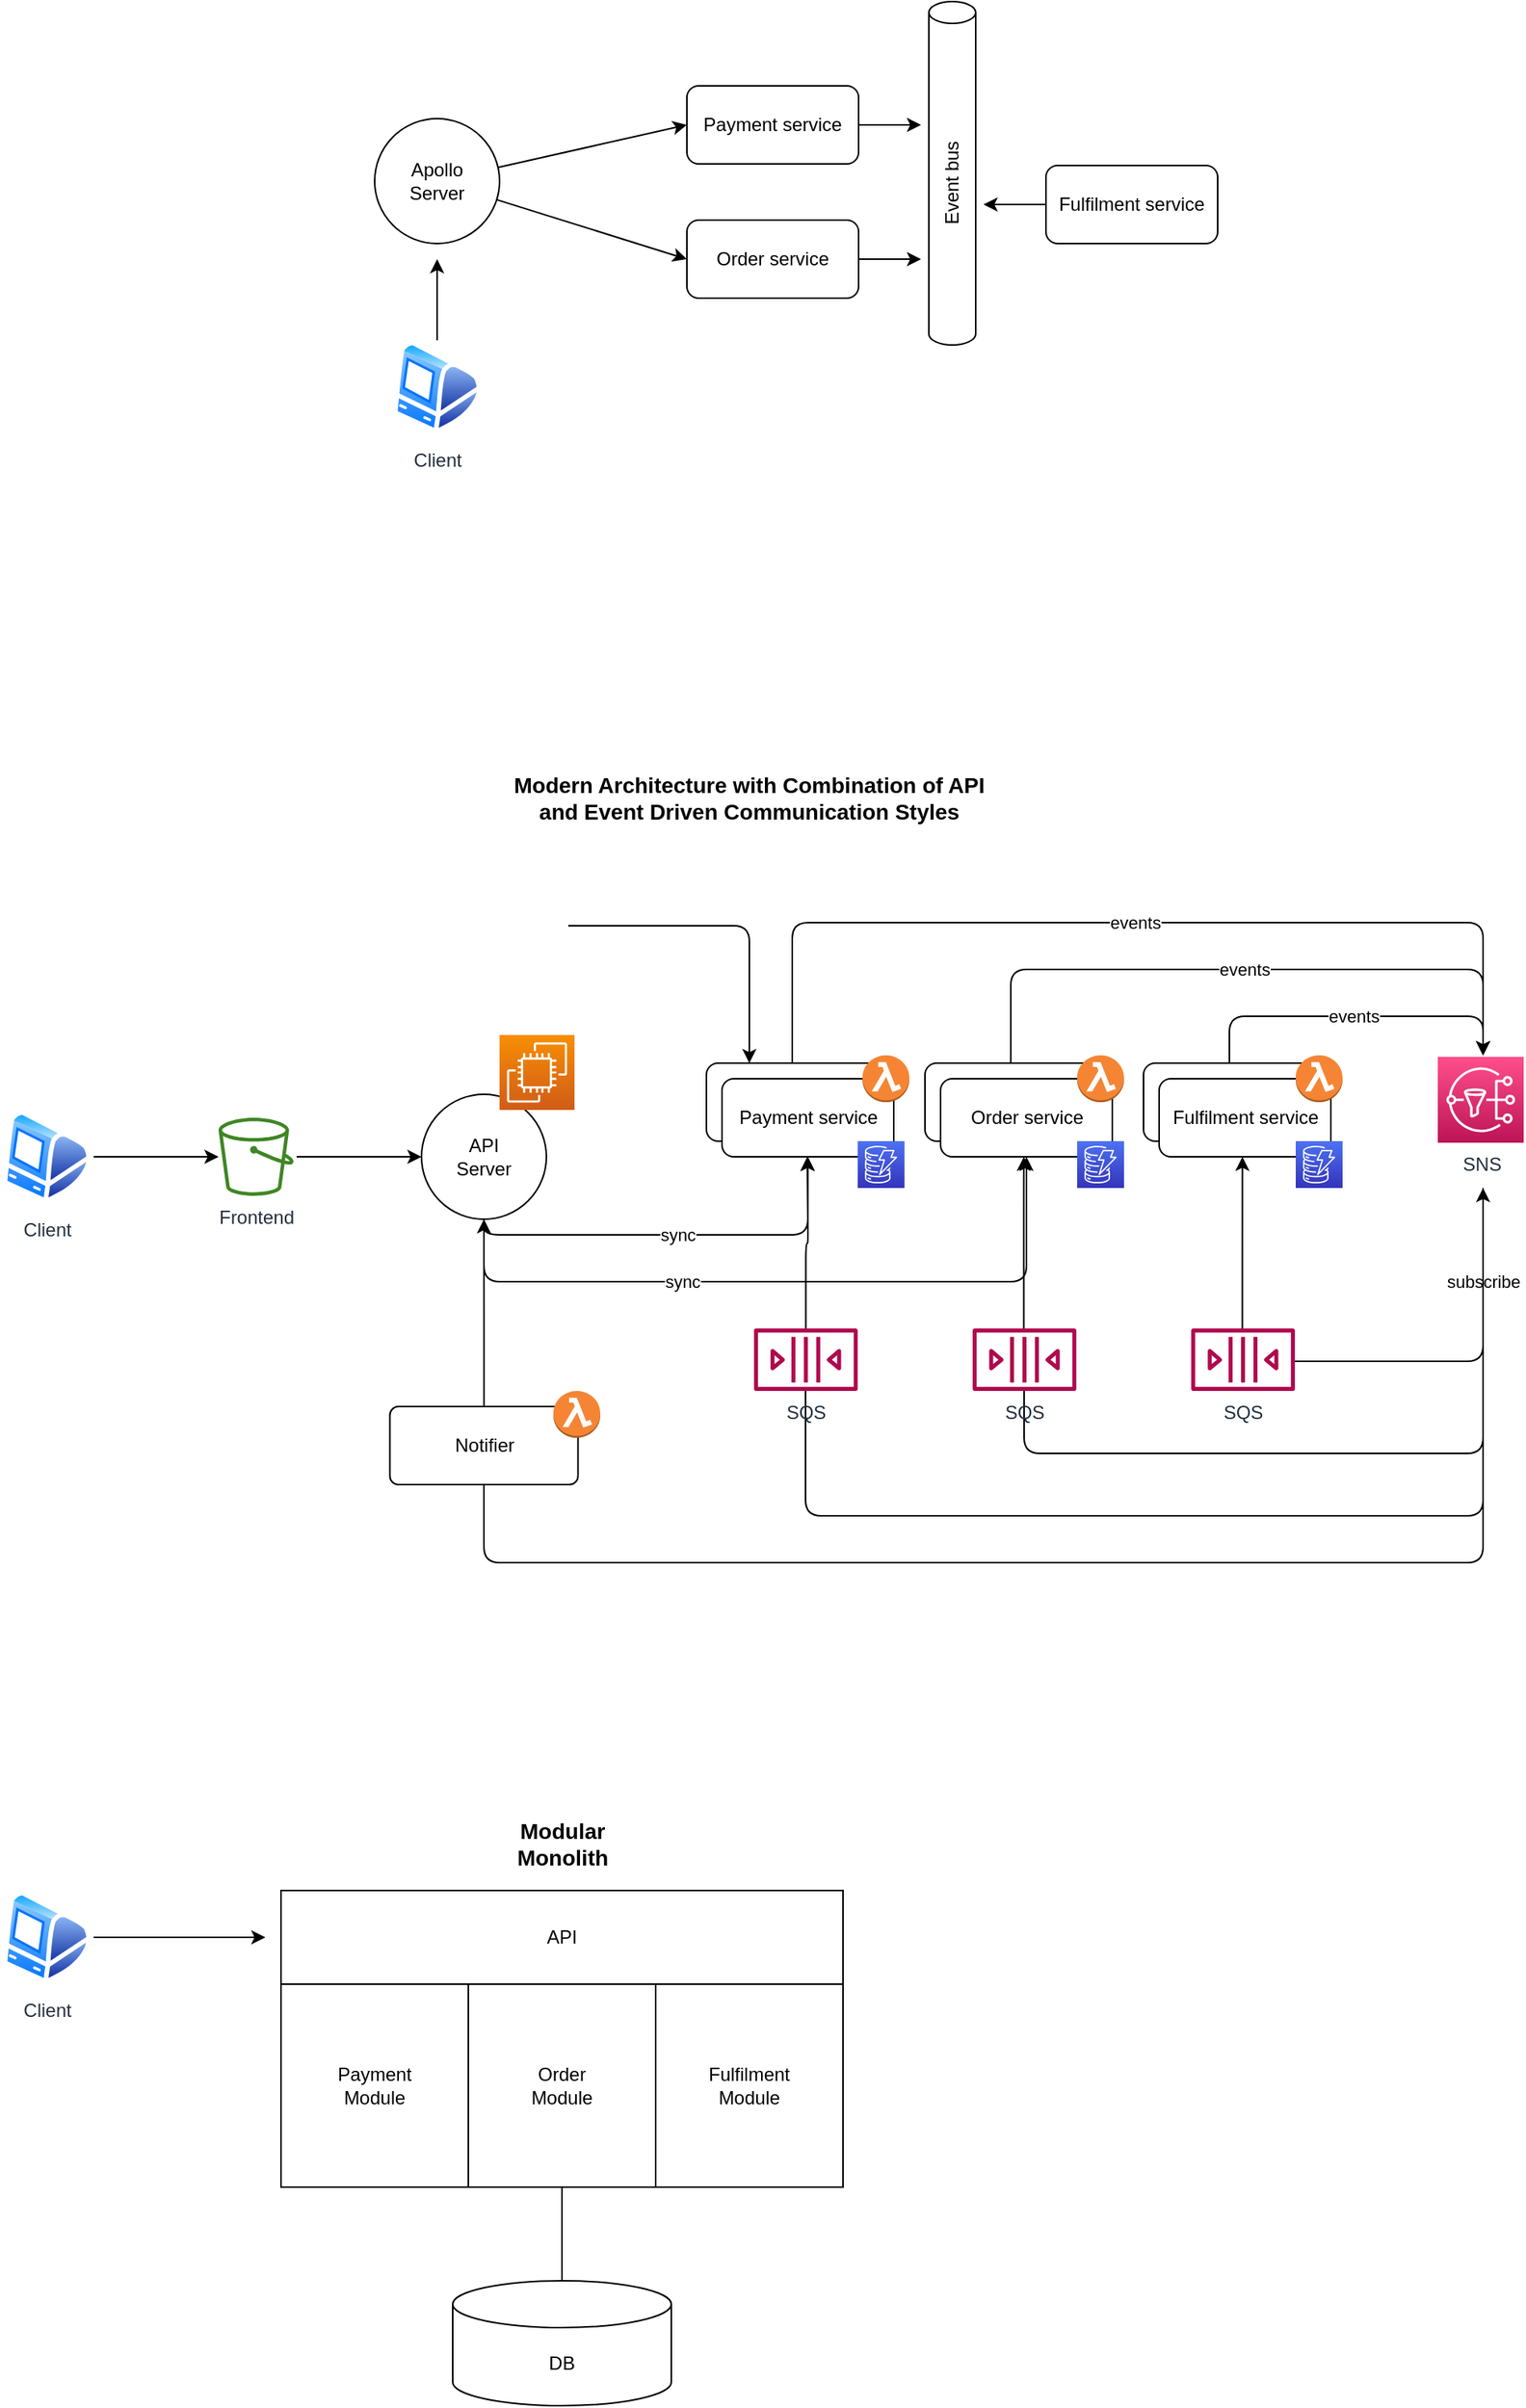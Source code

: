 <mxfile>
    <diagram id="3ciIGtcFt_t5HZg3-FSJ" name="architecture">
        <mxGraphModel dx="997" dy="921" grid="1" gridSize="10" guides="1" tooltips="1" connect="1" arrows="1" fold="1" page="1" pageScale="1" pageWidth="2336" pageHeight="1654" math="0" shadow="0">
            <root>
                <mxCell id="0"/>
                <mxCell id="1" parent="0"/>
                <mxCell id="16" style="edgeStyle=none;html=1;entryX=0;entryY=0.5;entryDx=0;entryDy=0;" parent="1" source="2" target="7" edge="1">
                    <mxGeometry relative="1" as="geometry"/>
                </mxCell>
                <mxCell id="17" style="edgeStyle=none;html=1;entryX=0;entryY=0.5;entryDx=0;entryDy=0;" parent="1" source="2" target="9" edge="1">
                    <mxGeometry relative="1" as="geometry"/>
                </mxCell>
                <mxCell id="2" value="Apollo&lt;br&gt;Server" style="ellipse;whiteSpace=wrap;html=1;aspect=fixed;" parent="1" vertex="1">
                    <mxGeometry x="350" y="125" width="80" height="80" as="geometry"/>
                </mxCell>
                <mxCell id="10" style="edgeStyle=none;html=1;" parent="1" source="4" edge="1">
                    <mxGeometry relative="1" as="geometry">
                        <mxPoint x="390" y="215" as="targetPoint"/>
                    </mxGeometry>
                </mxCell>
                <mxCell id="4" value="Client" style="aspect=fixed;perimeter=ellipsePerimeter;html=1;align=center;shadow=0;dashed=0;spacingTop=3;image;image=img/lib/active_directory/mac_client.svg;fontFamily=Helvetica;fontSize=12;fontColor=#232F3E;strokeColor=#232F3E;fillColor=#ffffff;sketch=0;" parent="1" vertex="1">
                    <mxGeometry x="360" y="267" width="60" height="60" as="geometry"/>
                </mxCell>
                <mxCell id="6" value="Event bus" style="shape=cylinder3;whiteSpace=wrap;html=1;boundedLbl=1;backgroundOutline=1;size=7;rotation=0;horizontal=0;" parent="1" vertex="1">
                    <mxGeometry x="705" y="50" width="30" height="220" as="geometry"/>
                </mxCell>
                <mxCell id="15" style="edgeStyle=none;html=1;" parent="1" source="7" edge="1">
                    <mxGeometry relative="1" as="geometry">
                        <mxPoint x="700" y="129" as="targetPoint"/>
                    </mxGeometry>
                </mxCell>
                <mxCell id="7" value="Payment service" style="rounded=1;whiteSpace=wrap;html=1;" parent="1" vertex="1">
                    <mxGeometry x="550" y="104" width="110" height="50" as="geometry"/>
                </mxCell>
                <mxCell id="14" style="edgeStyle=none;html=1;" parent="1" source="8" edge="1">
                    <mxGeometry relative="1" as="geometry">
                        <mxPoint x="740" y="180" as="targetPoint"/>
                    </mxGeometry>
                </mxCell>
                <mxCell id="8" value="Fulfilment service" style="rounded=1;whiteSpace=wrap;html=1;" parent="1" vertex="1">
                    <mxGeometry x="780" y="155" width="110" height="50" as="geometry"/>
                </mxCell>
                <mxCell id="12" style="edgeStyle=none;html=1;" parent="1" source="9" edge="1">
                    <mxGeometry relative="1" as="geometry">
                        <mxPoint x="700" y="215" as="targetPoint"/>
                    </mxGeometry>
                </mxCell>
                <mxCell id="9" value="Order service" style="rounded=1;whiteSpace=wrap;html=1;" parent="1" vertex="1">
                    <mxGeometry x="550" y="190" width="110" height="50" as="geometry"/>
                </mxCell>
                <mxCell id="77" value="sync" style="edgeStyle=orthogonalEdgeStyle;html=1;entryX=0.5;entryY=1;entryDx=0;entryDy=0;" parent="1" source="20" target="49" edge="1">
                    <mxGeometry relative="1" as="geometry">
                        <Array as="points">
                            <mxPoint x="420" y="840"/>
                            <mxPoint x="628" y="840"/>
                        </Array>
                    </mxGeometry>
                </mxCell>
                <mxCell id="78" value="sync" style="edgeStyle=orthogonalEdgeStyle;html=1;entryX=0.5;entryY=1;entryDx=0;entryDy=0;" parent="1" source="20" target="51" edge="1">
                    <mxGeometry x="-0.285" relative="1" as="geometry">
                        <Array as="points">
                            <mxPoint x="420" y="870"/>
                            <mxPoint x="768" y="870"/>
                        </Array>
                        <mxPoint as="offset"/>
                    </mxGeometry>
                </mxCell>
                <mxCell id="20" value="API&lt;br&gt;Server" style="ellipse;whiteSpace=wrap;html=1;aspect=fixed;" parent="1" vertex="1">
                    <mxGeometry x="380" y="750" width="80" height="80" as="geometry"/>
                </mxCell>
                <mxCell id="70" style="edgeStyle=none;html=1;" parent="1" edge="1">
                    <mxGeometry relative="1" as="geometry">
                        <mxPoint x="380" y="790" as="targetPoint"/>
                        <mxPoint x="300" y="790" as="sourcePoint"/>
                    </mxGeometry>
                </mxCell>
                <mxCell id="35" value="events" style="edgeStyle=orthogonalEdgeStyle;html=1;entryX=0.5;entryY=0;entryDx=0;entryDy=0;entryPerimeter=0;startArrow=none;startFill=0;endArrow=classic;endFill=1;" parent="1" source="25" edge="1">
                    <mxGeometry relative="1" as="geometry">
                        <Array as="points">
                            <mxPoint x="617.5" y="640"/>
                            <mxPoint x="1060.5" y="640"/>
                        </Array>
                        <mxPoint x="1060" y="725" as="targetPoint"/>
                    </mxGeometry>
                </mxCell>
                <mxCell id="37" value="events" style="edgeStyle=orthogonalEdgeStyle;html=1;entryX=0.5;entryY=0;entryDx=0;entryDy=0;entryPerimeter=0;startArrow=none;startFill=0;endArrow=classic;endFill=1;" parent="1" source="27" edge="1">
                    <mxGeometry relative="1" as="geometry">
                        <Array as="points">
                            <mxPoint x="897.5" y="700"/>
                            <mxPoint x="1060.5" y="700"/>
                        </Array>
                        <mxPoint x="1060" y="725" as="targetPoint"/>
                    </mxGeometry>
                </mxCell>
                <mxCell id="36" value="events" style="edgeStyle=orthogonalEdgeStyle;html=1;entryX=0.5;entryY=0;entryDx=0;entryDy=0;entryPerimeter=0;startArrow=none;startFill=0;endArrow=classic;endFill=1;" parent="1" source="29" edge="1">
                    <mxGeometry relative="1" as="geometry">
                        <Array as="points">
                            <mxPoint x="757.5" y="670"/>
                            <mxPoint x="1060.5" y="670"/>
                        </Array>
                        <mxPoint x="1060" y="725" as="targetPoint"/>
                    </mxGeometry>
                </mxCell>
                <mxCell id="53" value="subscribe" style="edgeStyle=orthogonalEdgeStyle;html=1;startArrow=classic;startFill=1;endArrow=none;endFill=0;" parent="1" edge="1" target="99">
                    <mxGeometry x="-0.482" relative="1" as="geometry">
                        <Array as="points">
                            <mxPoint x="1060" y="921"/>
                        </Array>
                        <mxPoint x="1060" y="810" as="sourcePoint"/>
                        <mxPoint x="950" y="921" as="targetPoint"/>
                        <mxPoint as="offset"/>
                    </mxGeometry>
                </mxCell>
                <mxCell id="54" value="" style="edgeStyle=orthogonalEdgeStyle;html=1;endArrow=none;endFill=0;" parent="1" target="100" edge="1">
                    <mxGeometry relative="1" as="geometry">
                        <Array as="points">
                            <mxPoint x="1060" y="980"/>
                            <mxPoint x="766" y="980"/>
                        </Array>
                        <mxPoint x="1060" y="810" as="sourcePoint"/>
                        <mxPoint x="757.5" y="954.0" as="targetPoint"/>
                    </mxGeometry>
                </mxCell>
                <mxCell id="58" style="edgeStyle=orthogonalEdgeStyle;html=1;endArrow=none;endFill=0;" parent="1" target="98" edge="1">
                    <mxGeometry relative="1" as="geometry">
                        <Array as="points">
                            <mxPoint x="1060" y="1020"/>
                            <mxPoint x="626" y="1020"/>
                        </Array>
                        <mxPoint x="1060" y="810" as="sourcePoint"/>
                        <mxPoint x="618" y="970" as="targetPoint"/>
                    </mxGeometry>
                </mxCell>
                <mxCell id="74" style="edgeStyle=orthogonalEdgeStyle;html=1;entryX=0.5;entryY=1;entryDx=0;entryDy=0;endArrow=none;endFill=0;" parent="1" target="73" edge="1">
                    <mxGeometry relative="1" as="geometry">
                        <Array as="points">
                            <mxPoint x="1060" y="1050"/>
                            <mxPoint x="420" y="1050"/>
                        </Array>
                        <mxPoint x="1060" y="820" as="sourcePoint"/>
                    </mxGeometry>
                </mxCell>
                <mxCell id="56" style="edgeStyle=orthogonalEdgeStyle;html=1;" parent="1" source="100" edge="1">
                    <mxGeometry relative="1" as="geometry">
                        <mxPoint x="765.84" y="790" as="targetPoint"/>
                        <mxPoint x="765.84" y="884.0" as="sourcePoint"/>
                        <Array as="points">
                            <mxPoint x="766" y="820"/>
                        </Array>
                    </mxGeometry>
                </mxCell>
                <mxCell id="57" style="edgeStyle=orthogonalEdgeStyle;html=1;" parent="1" source="98" edge="1">
                    <mxGeometry relative="1" as="geometry">
                        <mxPoint x="627.08" y="790" as="targetPoint"/>
                        <mxPoint x="627.08" y="881.0" as="sourcePoint"/>
                    </mxGeometry>
                </mxCell>
                <mxCell id="55" style="edgeStyle=orthogonalEdgeStyle;html=1;" parent="1" edge="1" source="99">
                    <mxGeometry relative="1" as="geometry">
                        <mxPoint x="905.84" y="790" as="targetPoint"/>
                        <mxPoint x="906" y="890" as="sourcePoint"/>
                        <Array as="points">
                            <mxPoint x="906" y="850"/>
                        </Array>
                    </mxGeometry>
                </mxCell>
                <mxCell id="88" style="edgeStyle=orthogonalEdgeStyle;html=1;entryX=0.25;entryY=0;entryDx=0;entryDy=0;" parent="1" source="44" target="25" edge="1">
                    <mxGeometry relative="1" as="geometry"/>
                </mxCell>
                <mxCell id="44" value="" style="shape=image;verticalLabelPosition=bottom;labelBackgroundColor=#ffffff;verticalAlign=top;aspect=fixed;imageAspect=0;image=https://cdn-icons-png.flaticon.com/512/5968/5968312.png;" parent="1" vertex="1">
                    <mxGeometry x="410" y="610" width="64" height="64" as="geometry"/>
                </mxCell>
                <mxCell id="60" value="Payment&lt;br&gt;Module" style="rounded=0;whiteSpace=wrap;html=1;" parent="1" vertex="1">
                    <mxGeometry x="290" y="1320" width="120" height="130" as="geometry"/>
                </mxCell>
                <mxCell id="61" value="Fulfilment&lt;br&gt;Module" style="rounded=0;whiteSpace=wrap;html=1;" parent="1" vertex="1">
                    <mxGeometry x="530" y="1320" width="120" height="130" as="geometry"/>
                </mxCell>
                <mxCell id="5uRHVm7JKF-94XOrm5FZ-100" style="edgeStyle=none;html=1;entryX=0.5;entryY=0;entryDx=0;entryDy=0;entryPerimeter=0;startArrow=none;startFill=0;endArrow=none;endFill=0;" edge="1" parent="1" source="62" target="65">
                    <mxGeometry relative="1" as="geometry"/>
                </mxCell>
                <mxCell id="62" value="Order&lt;br&gt;Module" style="rounded=0;whiteSpace=wrap;html=1;" parent="1" vertex="1">
                    <mxGeometry x="410" y="1320" width="120" height="130" as="geometry"/>
                </mxCell>
                <mxCell id="65" value="DB" style="shape=cylinder3;whiteSpace=wrap;html=1;boundedLbl=1;backgroundOutline=1;size=15;" parent="1" vertex="1">
                    <mxGeometry x="400" y="1510" width="140" height="80" as="geometry"/>
                </mxCell>
                <mxCell id="66" value="API" style="rounded=0;whiteSpace=wrap;html=1;" parent="1" vertex="1">
                    <mxGeometry x="290" y="1260" width="360" height="60" as="geometry"/>
                </mxCell>
                <mxCell id="68" style="edgeStyle=orthogonalEdgeStyle;html=1;" parent="1" source="67" edge="1">
                    <mxGeometry relative="1" as="geometry">
                        <mxPoint x="280" y="1290" as="targetPoint"/>
                    </mxGeometry>
                </mxCell>
                <mxCell id="67" value="Client" style="aspect=fixed;perimeter=ellipsePerimeter;html=1;align=center;shadow=0;dashed=0;spacingTop=3;image;image=img/lib/active_directory/mac_client.svg;fontFamily=Helvetica;fontSize=12;fontColor=#232F3E;strokeColor=#232F3E;fillColor=#ffffff;sketch=0;" parent="1" vertex="1">
                    <mxGeometry x="110" y="1260" width="60" height="60" as="geometry"/>
                </mxCell>
                <mxCell id="75" style="edgeStyle=orthogonalEdgeStyle;html=1;entryX=0.5;entryY=1;entryDx=0;entryDy=0;" parent="1" source="73" target="20" edge="1">
                    <mxGeometry relative="1" as="geometry">
                        <mxPoint x="420" y="895" as="targetPoint"/>
                    </mxGeometry>
                </mxCell>
                <mxCell id="84" value="" style="group" parent="1" vertex="1" connectable="0">
                    <mxGeometry x="359.75" y="940" width="134.75" height="60" as="geometry"/>
                </mxCell>
                <mxCell id="73" value="Notifier" style="rounded=1;whiteSpace=wrap;html=1;arcSize=11;" parent="84" vertex="1">
                    <mxGeometry y="10" width="120.5" height="50" as="geometry"/>
                </mxCell>
                <mxCell id="83" value="" style="outlineConnect=0;dashed=0;verticalLabelPosition=bottom;verticalAlign=top;align=center;html=1;shape=mxgraph.aws3.lambda_function;fillColor=#F58534;gradientColor=none;" parent="84" vertex="1">
                    <mxGeometry x="104.75" width="30" height="30" as="geometry"/>
                </mxCell>
                <mxCell id="85" value="" style="group" parent="1" vertex="1" connectable="0">
                    <mxGeometry x="562.5" y="725" width="130" height="65" as="geometry"/>
                </mxCell>
                <mxCell id="25" value="Payment service" style="rounded=1;whiteSpace=wrap;html=1;" parent="85" vertex="1">
                    <mxGeometry y="5" width="110" height="50" as="geometry"/>
                </mxCell>
                <mxCell id="49" value="Payment service" style="rounded=1;whiteSpace=wrap;html=1;" parent="85" vertex="1">
                    <mxGeometry x="10" y="15" width="110" height="50" as="geometry"/>
                </mxCell>
                <mxCell id="82" value="" style="outlineConnect=0;dashed=0;verticalLabelPosition=bottom;verticalAlign=top;align=center;html=1;shape=mxgraph.aws3.lambda_function;fillColor=#F58534;gradientColor=none;" parent="85" vertex="1">
                    <mxGeometry x="100" width="30" height="30" as="geometry"/>
                </mxCell>
                <mxCell id="86" value="" style="group" parent="1" vertex="1" connectable="0">
                    <mxGeometry x="702.5" y="725" width="127.5" height="85" as="geometry"/>
                </mxCell>
                <mxCell id="29" value="Order service" style="rounded=1;whiteSpace=wrap;html=1;" parent="86" vertex="1">
                    <mxGeometry y="5" width="110" height="50" as="geometry"/>
                </mxCell>
                <mxCell id="51" value="Order service" style="rounded=1;whiteSpace=wrap;html=1;" parent="86" vertex="1">
                    <mxGeometry x="10" y="15" width="110" height="50" as="geometry"/>
                </mxCell>
                <mxCell id="81" value="" style="outlineConnect=0;dashed=0;verticalLabelPosition=bottom;verticalAlign=top;align=center;html=1;shape=mxgraph.aws3.lambda_function;fillColor=#F58534;gradientColor=none;" parent="86" vertex="1">
                    <mxGeometry x="97.5" width="30" height="30" as="geometry"/>
                </mxCell>
                <mxCell id="P_9LEspwSx96l7he3bQw-108" value="" style="sketch=0;points=[[0,0,0],[0.25,0,0],[0.5,0,0],[0.75,0,0],[1,0,0],[0,1,0],[0.25,1,0],[0.5,1,0],[0.75,1,0],[1,1,0],[0,0.25,0],[0,0.5,0],[0,0.75,0],[1,0.25,0],[1,0.5,0],[1,0.75,0]];outlineConnect=0;fontColor=#232F3E;gradientColor=#4D72F3;gradientDirection=north;fillColor=#3334B9;strokeColor=#ffffff;dashed=0;verticalLabelPosition=bottom;verticalAlign=top;align=center;html=1;fontSize=12;fontStyle=0;aspect=fixed;shape=mxgraph.aws4.resourceIcon;resIcon=mxgraph.aws4.dynamodb;" vertex="1" parent="86">
                    <mxGeometry x="97.5" y="55" width="30" height="30" as="geometry"/>
                </mxCell>
                <mxCell id="87" value="" style="group" parent="1" vertex="1" connectable="0">
                    <mxGeometry x="842.5" y="725" width="127.5" height="65" as="geometry"/>
                </mxCell>
                <mxCell id="27" value="Fulfilment service" style="rounded=1;whiteSpace=wrap;html=1;" parent="87" vertex="1">
                    <mxGeometry y="5" width="110" height="50" as="geometry"/>
                </mxCell>
                <mxCell id="52" value="Fulfilment service" style="rounded=1;whiteSpace=wrap;html=1;" parent="87" vertex="1">
                    <mxGeometry x="10" y="15" width="110" height="50" as="geometry"/>
                </mxCell>
                <mxCell id="80" value="" style="outlineConnect=0;dashed=0;verticalLabelPosition=bottom;verticalAlign=top;align=center;html=1;shape=mxgraph.aws3.lambda_function;fillColor=#F58534;gradientColor=none;" parent="87" vertex="1">
                    <mxGeometry x="97.5" width="30" height="30" as="geometry"/>
                </mxCell>
                <mxCell id="93" value="" style="sketch=0;points=[[0,0,0],[0.25,0,0],[0.5,0,0],[0.75,0,0],[1,0,0],[0,1,0],[0.25,1,0],[0.5,1,0],[0.75,1,0],[1,1,0],[0,0.25,0],[0,0.5,0],[0,0.75,0],[1,0.25,0],[1,0.5,0],[1,0.75,0]];outlineConnect=0;fontColor=#232F3E;gradientColor=#F78E04;gradientDirection=north;fillColor=#D05C17;strokeColor=#ffffff;dashed=0;verticalLabelPosition=bottom;verticalAlign=top;align=center;html=1;fontSize=12;fontStyle=0;aspect=fixed;shape=mxgraph.aws4.resourceIcon;resIcon=mxgraph.aws4.ec2;" parent="1" vertex="1">
                    <mxGeometry x="430" y="712" width="48" height="48" as="geometry"/>
                </mxCell>
                <mxCell id="95" value="Frontend" style="sketch=0;outlineConnect=0;fontColor=#232F3E;gradientColor=none;fillColor=#3F8624;strokeColor=none;dashed=0;verticalLabelPosition=bottom;verticalAlign=top;align=center;html=1;fontSize=12;fontStyle=0;aspect=fixed;pointerEvents=1;shape=mxgraph.aws4.bucket;" parent="1" vertex="1">
                    <mxGeometry x="250" y="765" width="48.08" height="50" as="geometry"/>
                </mxCell>
                <mxCell id="97" style="edgeStyle=none;html=1;" parent="1" source="96" target="95" edge="1">
                    <mxGeometry relative="1" as="geometry"/>
                </mxCell>
                <mxCell id="96" value="Client" style="aspect=fixed;perimeter=ellipsePerimeter;html=1;align=center;shadow=0;dashed=0;spacingTop=3;image;image=img/lib/active_directory/mac_client.svg;fontFamily=Helvetica;fontSize=12;fontColor=#232F3E;strokeColor=#232F3E;fillColor=#ffffff;sketch=0;" parent="1" vertex="1">
                    <mxGeometry x="110" y="760" width="60" height="60" as="geometry"/>
                </mxCell>
                <mxCell id="98" value="SQS" style="sketch=0;outlineConnect=0;fontColor=#232F3E;gradientColor=none;fillColor=#B0084D;strokeColor=none;dashed=0;verticalLabelPosition=bottom;verticalAlign=top;align=center;html=1;fontSize=12;fontStyle=0;aspect=fixed;pointerEvents=1;shape=mxgraph.aws4.queue;" parent="1" vertex="1">
                    <mxGeometry x="593" y="900" width="66.39" height="40" as="geometry"/>
                </mxCell>
                <mxCell id="99" value="SQS" style="sketch=0;outlineConnect=0;fontColor=#232F3E;gradientColor=none;fillColor=#B0084D;strokeColor=none;dashed=0;verticalLabelPosition=bottom;verticalAlign=top;align=center;html=1;fontSize=12;fontStyle=0;aspect=fixed;pointerEvents=1;shape=mxgraph.aws4.queue;" parent="1" vertex="1">
                    <mxGeometry x="873.06" y="900" width="66.39" height="40" as="geometry"/>
                </mxCell>
                <mxCell id="100" value="SQS" style="sketch=0;outlineConnect=0;fontColor=#232F3E;gradientColor=none;fillColor=#B0084D;strokeColor=none;dashed=0;verticalLabelPosition=bottom;verticalAlign=top;align=center;html=1;fontSize=12;fontStyle=0;aspect=fixed;pointerEvents=1;shape=mxgraph.aws4.queue;" parent="1" vertex="1">
                    <mxGeometry x="733.06" y="900" width="66.39" height="40" as="geometry"/>
                </mxCell>
                <mxCell id="P_9LEspwSx96l7he3bQw-106" value="SNS" style="sketch=0;points=[[0,0,0],[0.25,0,0],[0.5,0,0],[0.75,0,0],[1,0,0],[0,1,0],[0.25,1,0],[0.5,1,0],[0.75,1,0],[1,1,0],[0,0.25,0],[0,0.5,0],[0,0.75,0],[1,0.25,0],[1,0.5,0],[1,0.75,0]];outlineConnect=0;fontColor=#232F3E;gradientColor=#FF4F8B;gradientDirection=north;fillColor=#BC1356;strokeColor=#ffffff;dashed=0;verticalLabelPosition=bottom;verticalAlign=top;align=center;html=1;fontSize=12;fontStyle=0;aspect=fixed;shape=mxgraph.aws4.resourceIcon;resIcon=mxgraph.aws4.sns;" vertex="1" parent="1">
                    <mxGeometry x="1031" y="726" width="55" height="55" as="geometry"/>
                </mxCell>
                <mxCell id="P_9LEspwSx96l7he3bQw-107" value="" style="sketch=0;points=[[0,0,0],[0.25,0,0],[0.5,0,0],[0.75,0,0],[1,0,0],[0,1,0],[0.25,1,0],[0.5,1,0],[0.75,1,0],[1,1,0],[0,0.25,0],[0,0.5,0],[0,0.75,0],[1,0.25,0],[1,0.5,0],[1,0.75,0]];outlineConnect=0;fontColor=#232F3E;gradientColor=#4D72F3;gradientDirection=north;fillColor=#3334B9;strokeColor=#ffffff;dashed=0;verticalLabelPosition=bottom;verticalAlign=top;align=center;html=1;fontSize=12;fontStyle=0;aspect=fixed;shape=mxgraph.aws4.resourceIcon;resIcon=mxgraph.aws4.dynamodb;" vertex="1" parent="1">
                    <mxGeometry x="659.39" y="780" width="30" height="30" as="geometry"/>
                </mxCell>
                <mxCell id="P_9LEspwSx96l7he3bQw-109" value="" style="sketch=0;points=[[0,0,0],[0.25,0,0],[0.5,0,0],[0.75,0,0],[1,0,0],[0,1,0],[0.25,1,0],[0.5,1,0],[0.75,1,0],[1,1,0],[0,0.25,0],[0,0.5,0],[0,0.75,0],[1,0.25,0],[1,0.5,0],[1,0.75,0]];outlineConnect=0;fontColor=#232F3E;gradientColor=#4D72F3;gradientDirection=north;fillColor=#3334B9;strokeColor=#ffffff;dashed=0;verticalLabelPosition=bottom;verticalAlign=top;align=center;html=1;fontSize=12;fontStyle=0;aspect=fixed;shape=mxgraph.aws4.resourceIcon;resIcon=mxgraph.aws4.dynamodb;" vertex="1" parent="1">
                    <mxGeometry x="940" y="780" width="30" height="30" as="geometry"/>
                </mxCell>
                <mxCell id="5uRHVm7JKF-94XOrm5FZ-101" value="Modular Monolith" style="text;html=1;strokeColor=none;fillColor=none;align=center;verticalAlign=middle;whiteSpace=wrap;rounded=0;fontStyle=1;fontSize=14;" vertex="1" parent="1">
                    <mxGeometry x="419.72" y="1210" width="100.55" height="40" as="geometry"/>
                </mxCell>
                <mxCell id="5uRHVm7JKF-94XOrm5FZ-102" value="Modern Architecture with Combination of API and Event Driven Communication Styles" style="text;html=1;strokeColor=none;fillColor=none;align=center;verticalAlign=middle;whiteSpace=wrap;rounded=0;fontStyle=1;fontSize=14;" vertex="1" parent="1">
                    <mxGeometry x="429.86" y="540" width="320.28" height="40" as="geometry"/>
                </mxCell>
            </root>
        </mxGraphModel>
    </diagram>
    <diagram id="usp5NnlR_lSvHXNA_p3T" name="events">
        <mxGraphModel dx="1484" dy="921" grid="1" gridSize="10" guides="1" tooltips="1" connect="1" arrows="1" fold="1" page="1" pageScale="1" pageWidth="2336" pageHeight="1654" math="0" shadow="0">
            <root>
                <mxCell id="USkfGyFfCSIdRW2pAjEp-0"/>
                <mxCell id="USkfGyFfCSIdRW2pAjEp-1" parent="USkfGyFfCSIdRW2pAjEp-0"/>
                <mxCell id="USkfGyFfCSIdRW2pAjEp-21" value="Acts on:&lt;br&gt;&lt;ul&gt;&lt;li&gt;Payment Successful&lt;/li&gt;&lt;li&gt;Payment Failed&lt;/li&gt;&lt;li&gt;Fulfilment Complete&lt;/li&gt;&lt;li&gt;Fulfilment Failed&lt;/li&gt;&lt;/ul&gt;" style="rounded=0;whiteSpace=wrap;html=1;fillColor=none;align=left;verticalAlign=bottom;" parent="USkfGyFfCSIdRW2pAjEp-1" vertex="1">
                    <mxGeometry x="95" y="50" width="290" height="560" as="geometry"/>
                </mxCell>
                <mxCell id="USkfGyFfCSIdRW2pAjEp-14" style="edgeStyle=none;html=1;entryX=0.75;entryY=0.069;entryDx=0;entryDy=0;entryPerimeter=0;startArrow=none;startFill=0;endArrow=classic;endFill=1;" parent="USkfGyFfCSIdRW2pAjEp-1" source="USkfGyFfCSIdRW2pAjEp-2" target="USkfGyFfCSIdRW2pAjEp-4" edge="1">
                    <mxGeometry relative="1" as="geometry"/>
                </mxCell>
                <mxCell id="USkfGyFfCSIdRW2pAjEp-15" style="edgeStyle=none;html=1;entryX=0.3;entryY=0.031;entryDx=0;entryDy=0;entryPerimeter=0;startArrow=none;startFill=0;endArrow=classic;endFill=1;" parent="USkfGyFfCSIdRW2pAjEp-1" source="USkfGyFfCSIdRW2pAjEp-2" target="USkfGyFfCSIdRW2pAjEp-5" edge="1">
                    <mxGeometry relative="1" as="geometry"/>
                </mxCell>
                <mxCell id="USkfGyFfCSIdRW2pAjEp-2" value="Order&lt;br&gt;InProgress" style="ellipse;whiteSpace=wrap;html=1;aspect=fixed;" parent="USkfGyFfCSIdRW2pAjEp-1" vertex="1">
                    <mxGeometry x="200" y="210" width="80" height="80" as="geometry"/>
                </mxCell>
                <mxCell id="USkfGyFfCSIdRW2pAjEp-13" style="html=1;entryX=0.5;entryY=0;entryDx=0;entryDy=0;startArrow=none;startFill=0;endArrow=classic;endFill=1;" parent="USkfGyFfCSIdRW2pAjEp-1" source="USkfGyFfCSIdRW2pAjEp-3" target="USkfGyFfCSIdRW2pAjEp-2" edge="1">
                    <mxGeometry relative="1" as="geometry"/>
                </mxCell>
                <mxCell id="USkfGyFfCSIdRW2pAjEp-3" value="Order&lt;br&gt;Created" style="ellipse;whiteSpace=wrap;html=1;aspect=fixed;" parent="USkfGyFfCSIdRW2pAjEp-1" vertex="1">
                    <mxGeometry x="190" y="90" width="80" height="80" as="geometry"/>
                </mxCell>
                <mxCell id="USkfGyFfCSIdRW2pAjEp-4" value="Order&lt;br&gt;Complete" style="ellipse;whiteSpace=wrap;html=1;aspect=fixed;" parent="USkfGyFfCSIdRW2pAjEp-1" vertex="1">
                    <mxGeometry x="130" y="340" width="80" height="80" as="geometry"/>
                </mxCell>
                <mxCell id="USkfGyFfCSIdRW2pAjEp-5" value="Order&lt;br&gt;Cancelled" style="ellipse;whiteSpace=wrap;html=1;aspect=fixed;" parent="USkfGyFfCSIdRW2pAjEp-1" vertex="1">
                    <mxGeometry x="270" y="380" width="80" height="80" as="geometry"/>
                </mxCell>
                <mxCell id="USkfGyFfCSIdRW2pAjEp-16" style="edgeStyle=none;html=1;startArrow=none;startFill=0;endArrow=classic;endFill=1;" parent="USkfGyFfCSIdRW2pAjEp-1" source="USkfGyFfCSIdRW2pAjEp-6" target="USkfGyFfCSIdRW2pAjEp-8" edge="1">
                    <mxGeometry relative="1" as="geometry"/>
                </mxCell>
                <mxCell id="USkfGyFfCSIdRW2pAjEp-17" style="edgeStyle=none;html=1;entryX=0;entryY=0;entryDx=0;entryDy=0;startArrow=none;startFill=0;endArrow=classic;endFill=1;" parent="USkfGyFfCSIdRW2pAjEp-1" source="USkfGyFfCSIdRW2pAjEp-6" target="USkfGyFfCSIdRW2pAjEp-9" edge="1">
                    <mxGeometry relative="1" as="geometry"/>
                </mxCell>
                <mxCell id="USkfGyFfCSIdRW2pAjEp-6" value="Payment&lt;br&gt;Created" style="ellipse;whiteSpace=wrap;html=1;aspect=fixed;" parent="USkfGyFfCSIdRW2pAjEp-1" vertex="1">
                    <mxGeometry x="500" y="160" width="80" height="80" as="geometry"/>
                </mxCell>
                <mxCell id="USkfGyFfCSIdRW2pAjEp-18" style="edgeStyle=none;html=1;entryX=0.5;entryY=0;entryDx=0;entryDy=0;startArrow=none;startFill=0;endArrow=classic;endFill=1;" parent="USkfGyFfCSIdRW2pAjEp-1" source="USkfGyFfCSIdRW2pAjEp-7" target="USkfGyFfCSIdRW2pAjEp-12" edge="1">
                    <mxGeometry relative="1" as="geometry"/>
                </mxCell>
                <mxCell id="USkfGyFfCSIdRW2pAjEp-19" style="edgeStyle=none;html=1;entryX=0.5;entryY=0;entryDx=0;entryDy=0;startArrow=none;startFill=0;endArrow=classic;endFill=1;" parent="USkfGyFfCSIdRW2pAjEp-1" source="USkfGyFfCSIdRW2pAjEp-7" target="USkfGyFfCSIdRW2pAjEp-11" edge="1">
                    <mxGeometry relative="1" as="geometry"/>
                </mxCell>
                <mxCell id="USkfGyFfCSIdRW2pAjEp-7" value="Fulfilment&lt;br&gt;Created" style="ellipse;whiteSpace=wrap;html=1;aspect=fixed;" parent="USkfGyFfCSIdRW2pAjEp-1" vertex="1">
                    <mxGeometry x="830" y="140" width="80" height="80" as="geometry"/>
                </mxCell>
                <mxCell id="USkfGyFfCSIdRW2pAjEp-8" value="Payment&lt;br&gt;Succesful" style="ellipse;whiteSpace=wrap;html=1;aspect=fixed;" parent="USkfGyFfCSIdRW2pAjEp-1" vertex="1">
                    <mxGeometry x="440" y="280" width="80" height="80" as="geometry"/>
                </mxCell>
                <mxCell id="USkfGyFfCSIdRW2pAjEp-9" value="Payment&lt;br&gt;Failed" style="ellipse;whiteSpace=wrap;html=1;aspect=fixed;" parent="USkfGyFfCSIdRW2pAjEp-1" vertex="1">
                    <mxGeometry x="600" y="290" width="80" height="80" as="geometry"/>
                </mxCell>
                <mxCell id="USkfGyFfCSIdRW2pAjEp-11" value="Fulfilment&lt;br&gt;Failed" style="ellipse;whiteSpace=wrap;html=1;aspect=fixed;" parent="USkfGyFfCSIdRW2pAjEp-1" vertex="1">
                    <mxGeometry x="900" y="300" width="80" height="80" as="geometry"/>
                </mxCell>
                <mxCell id="USkfGyFfCSIdRW2pAjEp-12" value="Fulfilment&lt;br&gt;Complete" style="ellipse;whiteSpace=wrap;html=1;aspect=fixed;" parent="USkfGyFfCSIdRW2pAjEp-1" vertex="1">
                    <mxGeometry x="760" y="270" width="80" height="80" as="geometry"/>
                </mxCell>
                <mxCell id="USkfGyFfCSIdRW2pAjEp-22" value="&lt;span style=&quot;text-align: left&quot;&gt;Acts on:&lt;/span&gt;&lt;br style=&quot;text-align: left&quot;&gt;&lt;ul style=&quot;text-align: left&quot;&gt;&lt;li&gt;Order Created&lt;/li&gt;&lt;li&gt;Fulfilment Failed&lt;/li&gt;&lt;li&gt;Events from Stripe&lt;/li&gt;&lt;/ul&gt;" style="rounded=0;whiteSpace=wrap;html=1;fillColor=none;align=left;verticalAlign=bottom;" parent="USkfGyFfCSIdRW2pAjEp-1" vertex="1">
                    <mxGeometry x="410" y="50" width="290" height="560" as="geometry"/>
                </mxCell>
                <mxCell id="USkfGyFfCSIdRW2pAjEp-23" value="&lt;span style=&quot;color: rgb(0 , 0 , 0) ; font-family: &amp;#34;helvetica&amp;#34; ; font-size: 12px ; font-style: normal ; font-weight: 400 ; letter-spacing: normal ; text-align: left ; text-indent: 0px ; text-transform: none ; word-spacing: 0px ; background-color: rgb(248 , 249 , 250)&quot;&gt;Acts on:&lt;/span&gt;&lt;br style=&quot;color: rgb(0 , 0 , 0) ; font-family: &amp;#34;helvetica&amp;#34; ; font-size: 12px ; font-style: normal ; font-weight: 400 ; letter-spacing: normal ; text-align: left ; text-indent: 0px ; text-transform: none ; word-spacing: 0px ; background-color: rgb(248 , 249 , 250)&quot;&gt;&lt;ul style=&quot;color: rgb(0 , 0 , 0) ; font-family: &amp;#34;helvetica&amp;#34; ; font-size: 12px ; font-style: normal ; font-weight: 400 ; letter-spacing: normal ; text-align: left ; text-indent: 0px ; text-transform: none ; word-spacing: 0px ; background-color: rgb(248 , 249 , 250)&quot;&gt;&lt;li style=&quot;padding: 3px 0px&quot;&gt;Payment Succesful&lt;/li&gt;&lt;li style=&quot;padding: 3px 0px&quot;&gt;Order Cancelled&lt;/li&gt;&lt;/ul&gt;" style="rounded=0;whiteSpace=wrap;html=1;fillColor=none;align=left;verticalAlign=bottom;" parent="USkfGyFfCSIdRW2pAjEp-1" vertex="1">
                    <mxGeometry x="720" y="50" width="290" height="560" as="geometry"/>
                </mxCell>
            </root>
        </mxGraphModel>
    </diagram>
</mxfile>